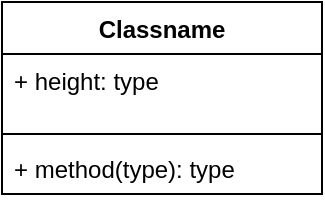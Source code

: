 <mxfile version="20.3.0" type="github">
  <diagram id="rf0-D7_Az6T8h0p0TIKu" name="Page-1">
    <mxGraphModel dx="394" dy="843" grid="0" gridSize="10" guides="1" tooltips="1" connect="1" arrows="1" fold="1" page="0" pageScale="1" pageWidth="850" pageHeight="1100" math="0" shadow="0">
      <root>
        <mxCell id="0" />
        <mxCell id="1" parent="0" />
        <mxCell id="XlX4D2EocLDezyg0ySma-2" value="Classname" style="swimlane;fontStyle=1;align=center;verticalAlign=top;childLayout=stackLayout;horizontal=1;startSize=26;horizontalStack=0;resizeParent=1;resizeParentMax=0;resizeLast=0;collapsible=1;marginBottom=0;hachureGap=4;" vertex="1" parent="1">
          <mxGeometry x="253" y="270" width="160" height="96" as="geometry" />
        </mxCell>
        <mxCell id="XlX4D2EocLDezyg0ySma-3" value="+ height: type&#xa;" style="text;strokeColor=none;fillColor=none;align=left;verticalAlign=top;spacingLeft=4;spacingRight=4;overflow=hidden;rotatable=0;points=[[0,0.5],[1,0.5]];portConstraint=eastwest;hachureGap=4;" vertex="1" parent="XlX4D2EocLDezyg0ySma-2">
          <mxGeometry y="26" width="160" height="36" as="geometry" />
        </mxCell>
        <mxCell id="XlX4D2EocLDezyg0ySma-4" value="" style="line;strokeWidth=1;fillColor=none;align=left;verticalAlign=middle;spacingTop=-1;spacingLeft=3;spacingRight=3;rotatable=0;labelPosition=right;points=[];portConstraint=eastwest;strokeColor=inherit;hachureGap=4;" vertex="1" parent="XlX4D2EocLDezyg0ySma-2">
          <mxGeometry y="62" width="160" height="8" as="geometry" />
        </mxCell>
        <mxCell id="XlX4D2EocLDezyg0ySma-5" value="+ method(type): type" style="text;strokeColor=none;fillColor=none;align=left;verticalAlign=top;spacingLeft=4;spacingRight=4;overflow=hidden;rotatable=0;points=[[0,0.5],[1,0.5]];portConstraint=eastwest;hachureGap=4;" vertex="1" parent="XlX4D2EocLDezyg0ySma-2">
          <mxGeometry y="70" width="160" height="26" as="geometry" />
        </mxCell>
      </root>
    </mxGraphModel>
  </diagram>
</mxfile>

